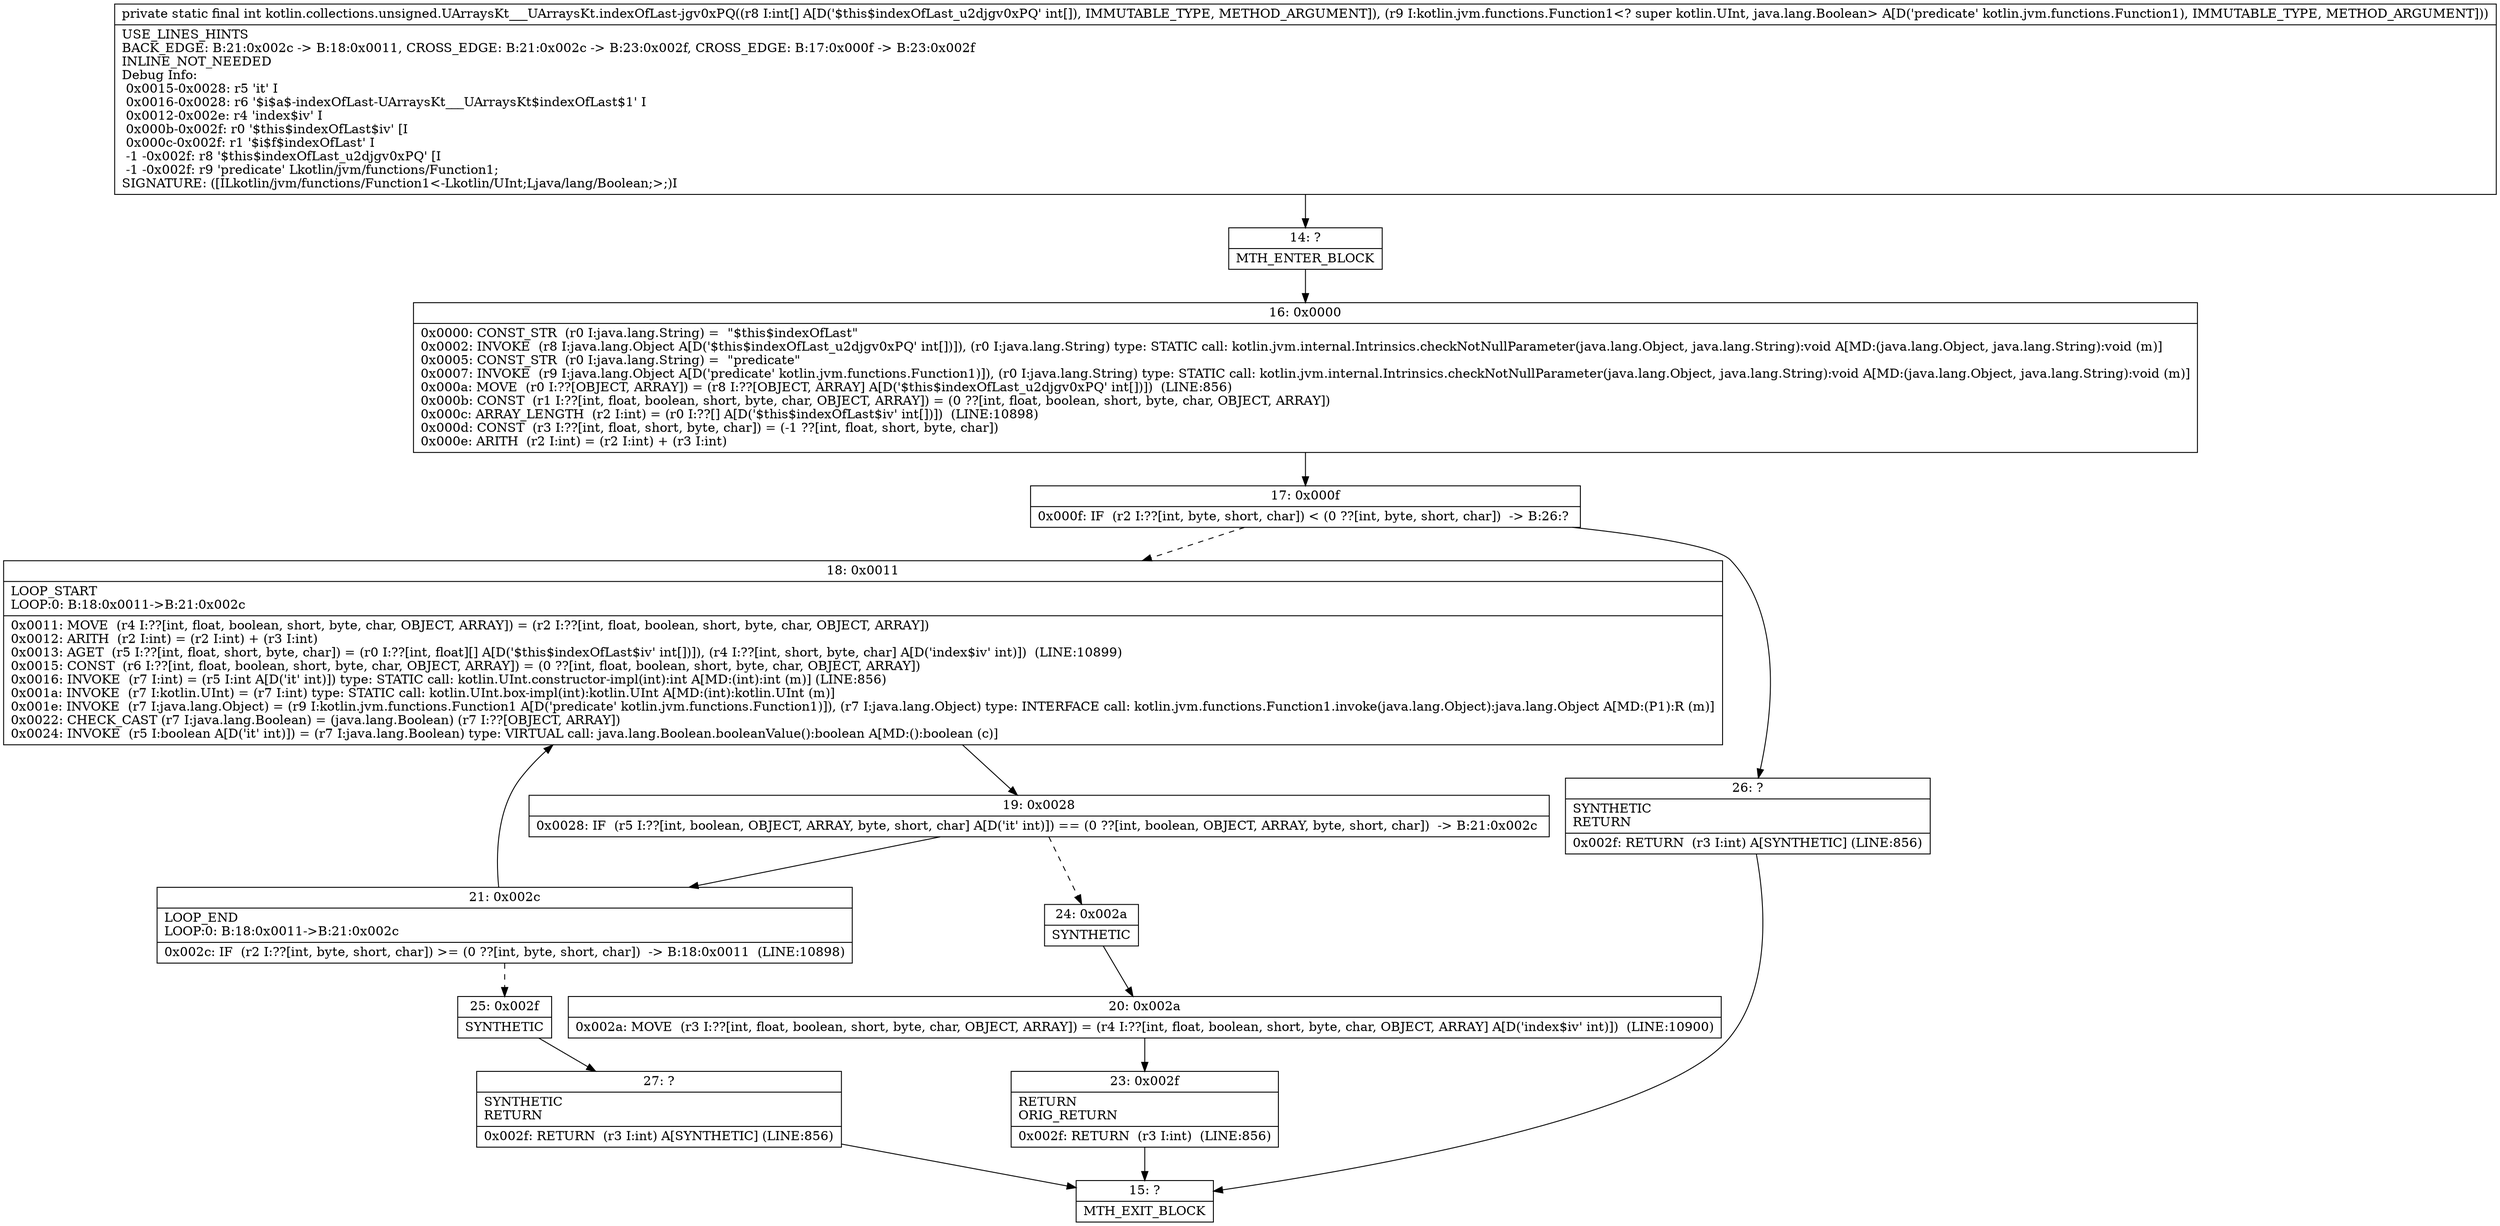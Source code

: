 digraph "CFG forkotlin.collections.unsigned.UArraysKt___UArraysKt.indexOfLast\-jgv0xPQ([ILkotlin\/jvm\/functions\/Function1;)I" {
Node_14 [shape=record,label="{14\:\ ?|MTH_ENTER_BLOCK\l}"];
Node_16 [shape=record,label="{16\:\ 0x0000|0x0000: CONST_STR  (r0 I:java.lang.String) =  \"$this$indexOfLast\" \l0x0002: INVOKE  (r8 I:java.lang.Object A[D('$this$indexOfLast_u2djgv0xPQ' int[])]), (r0 I:java.lang.String) type: STATIC call: kotlin.jvm.internal.Intrinsics.checkNotNullParameter(java.lang.Object, java.lang.String):void A[MD:(java.lang.Object, java.lang.String):void (m)]\l0x0005: CONST_STR  (r0 I:java.lang.String) =  \"predicate\" \l0x0007: INVOKE  (r9 I:java.lang.Object A[D('predicate' kotlin.jvm.functions.Function1)]), (r0 I:java.lang.String) type: STATIC call: kotlin.jvm.internal.Intrinsics.checkNotNullParameter(java.lang.Object, java.lang.String):void A[MD:(java.lang.Object, java.lang.String):void (m)]\l0x000a: MOVE  (r0 I:??[OBJECT, ARRAY]) = (r8 I:??[OBJECT, ARRAY] A[D('$this$indexOfLast_u2djgv0xPQ' int[])])  (LINE:856)\l0x000b: CONST  (r1 I:??[int, float, boolean, short, byte, char, OBJECT, ARRAY]) = (0 ??[int, float, boolean, short, byte, char, OBJECT, ARRAY]) \l0x000c: ARRAY_LENGTH  (r2 I:int) = (r0 I:??[] A[D('$this$indexOfLast$iv' int[])])  (LINE:10898)\l0x000d: CONST  (r3 I:??[int, float, short, byte, char]) = (\-1 ??[int, float, short, byte, char]) \l0x000e: ARITH  (r2 I:int) = (r2 I:int) + (r3 I:int) \l}"];
Node_17 [shape=record,label="{17\:\ 0x000f|0x000f: IF  (r2 I:??[int, byte, short, char]) \< (0 ??[int, byte, short, char])  \-\> B:26:? \l}"];
Node_18 [shape=record,label="{18\:\ 0x0011|LOOP_START\lLOOP:0: B:18:0x0011\-\>B:21:0x002c\l|0x0011: MOVE  (r4 I:??[int, float, boolean, short, byte, char, OBJECT, ARRAY]) = (r2 I:??[int, float, boolean, short, byte, char, OBJECT, ARRAY]) \l0x0012: ARITH  (r2 I:int) = (r2 I:int) + (r3 I:int) \l0x0013: AGET  (r5 I:??[int, float, short, byte, char]) = (r0 I:??[int, float][] A[D('$this$indexOfLast$iv' int[])]), (r4 I:??[int, short, byte, char] A[D('index$iv' int)])  (LINE:10899)\l0x0015: CONST  (r6 I:??[int, float, boolean, short, byte, char, OBJECT, ARRAY]) = (0 ??[int, float, boolean, short, byte, char, OBJECT, ARRAY]) \l0x0016: INVOKE  (r7 I:int) = (r5 I:int A[D('it' int)]) type: STATIC call: kotlin.UInt.constructor\-impl(int):int A[MD:(int):int (m)] (LINE:856)\l0x001a: INVOKE  (r7 I:kotlin.UInt) = (r7 I:int) type: STATIC call: kotlin.UInt.box\-impl(int):kotlin.UInt A[MD:(int):kotlin.UInt (m)]\l0x001e: INVOKE  (r7 I:java.lang.Object) = (r9 I:kotlin.jvm.functions.Function1 A[D('predicate' kotlin.jvm.functions.Function1)]), (r7 I:java.lang.Object) type: INTERFACE call: kotlin.jvm.functions.Function1.invoke(java.lang.Object):java.lang.Object A[MD:(P1):R (m)]\l0x0022: CHECK_CAST (r7 I:java.lang.Boolean) = (java.lang.Boolean) (r7 I:??[OBJECT, ARRAY]) \l0x0024: INVOKE  (r5 I:boolean A[D('it' int)]) = (r7 I:java.lang.Boolean) type: VIRTUAL call: java.lang.Boolean.booleanValue():boolean A[MD:():boolean (c)]\l}"];
Node_19 [shape=record,label="{19\:\ 0x0028|0x0028: IF  (r5 I:??[int, boolean, OBJECT, ARRAY, byte, short, char] A[D('it' int)]) == (0 ??[int, boolean, OBJECT, ARRAY, byte, short, char])  \-\> B:21:0x002c \l}"];
Node_21 [shape=record,label="{21\:\ 0x002c|LOOP_END\lLOOP:0: B:18:0x0011\-\>B:21:0x002c\l|0x002c: IF  (r2 I:??[int, byte, short, char]) \>= (0 ??[int, byte, short, char])  \-\> B:18:0x0011  (LINE:10898)\l}"];
Node_25 [shape=record,label="{25\:\ 0x002f|SYNTHETIC\l}"];
Node_27 [shape=record,label="{27\:\ ?|SYNTHETIC\lRETURN\l|0x002f: RETURN  (r3 I:int) A[SYNTHETIC] (LINE:856)\l}"];
Node_15 [shape=record,label="{15\:\ ?|MTH_EXIT_BLOCK\l}"];
Node_24 [shape=record,label="{24\:\ 0x002a|SYNTHETIC\l}"];
Node_20 [shape=record,label="{20\:\ 0x002a|0x002a: MOVE  (r3 I:??[int, float, boolean, short, byte, char, OBJECT, ARRAY]) = (r4 I:??[int, float, boolean, short, byte, char, OBJECT, ARRAY] A[D('index$iv' int)])  (LINE:10900)\l}"];
Node_23 [shape=record,label="{23\:\ 0x002f|RETURN\lORIG_RETURN\l|0x002f: RETURN  (r3 I:int)  (LINE:856)\l}"];
Node_26 [shape=record,label="{26\:\ ?|SYNTHETIC\lRETURN\l|0x002f: RETURN  (r3 I:int) A[SYNTHETIC] (LINE:856)\l}"];
MethodNode[shape=record,label="{private static final int kotlin.collections.unsigned.UArraysKt___UArraysKt.indexOfLast\-jgv0xPQ((r8 I:int[] A[D('$this$indexOfLast_u2djgv0xPQ' int[]), IMMUTABLE_TYPE, METHOD_ARGUMENT]), (r9 I:kotlin.jvm.functions.Function1\<? super kotlin.UInt, java.lang.Boolean\> A[D('predicate' kotlin.jvm.functions.Function1), IMMUTABLE_TYPE, METHOD_ARGUMENT]))  | USE_LINES_HINTS\lBACK_EDGE: B:21:0x002c \-\> B:18:0x0011, CROSS_EDGE: B:21:0x002c \-\> B:23:0x002f, CROSS_EDGE: B:17:0x000f \-\> B:23:0x002f\lINLINE_NOT_NEEDED\lDebug Info:\l  0x0015\-0x0028: r5 'it' I\l  0x0016\-0x0028: r6 '$i$a$\-indexOfLast\-UArraysKt___UArraysKt$indexOfLast$1' I\l  0x0012\-0x002e: r4 'index$iv' I\l  0x000b\-0x002f: r0 '$this$indexOfLast$iv' [I\l  0x000c\-0x002f: r1 '$i$f$indexOfLast' I\l  \-1 \-0x002f: r8 '$this$indexOfLast_u2djgv0xPQ' [I\l  \-1 \-0x002f: r9 'predicate' Lkotlin\/jvm\/functions\/Function1;\lSIGNATURE: ([ILkotlin\/jvm\/functions\/Function1\<\-Lkotlin\/UInt;Ljava\/lang\/Boolean;\>;)I\l}"];
MethodNode -> Node_14;Node_14 -> Node_16;
Node_16 -> Node_17;
Node_17 -> Node_18[style=dashed];
Node_17 -> Node_26;
Node_18 -> Node_19;
Node_19 -> Node_21;
Node_19 -> Node_24[style=dashed];
Node_21 -> Node_18;
Node_21 -> Node_25[style=dashed];
Node_25 -> Node_27;
Node_27 -> Node_15;
Node_24 -> Node_20;
Node_20 -> Node_23;
Node_23 -> Node_15;
Node_26 -> Node_15;
}

